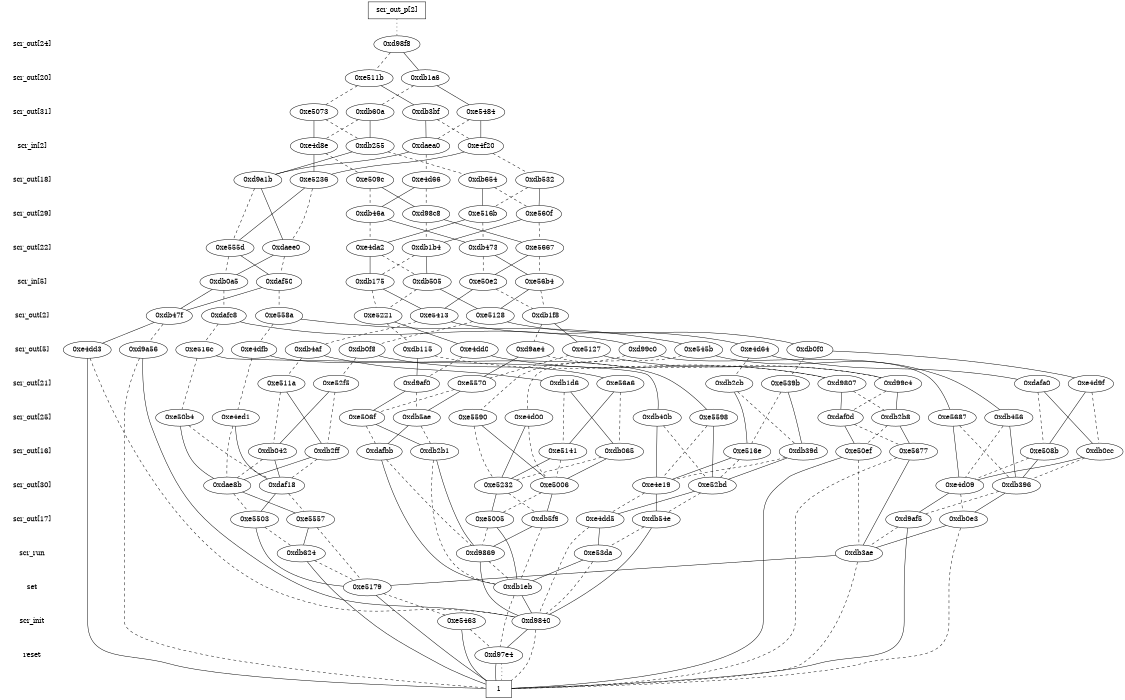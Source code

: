 digraph "DD" {
size = "7.5,10"
center = true;
edge [dir = none];
{ node [shape = plaintext];
  edge [style = invis];
  "CONST NODES" [style = invis];
" scr_out[24] " -> " scr_out[20] " -> " scr_out[31] " -> " scr_in[2] " -> " scr_out[18] " -> " scr_out[29] " -> " scr_out[22] " -> " scr_in[5] " -> " scr_out[2] " -> " scr_out[5] " -> " scr_out[21] " -> " scr_out[25] " -> " scr_out[16] " -> " scr_out[30] " -> " scr_out[17] " -> " scr_run " -> " set " -> " scr_init " -> " reset " -> "CONST NODES"; 
}
{ rank = same; node [shape = box]; edge [style = invis];
"  scr_out_p[2]  "; }
{ rank = same; " scr_out[24] ";
"0xd98f8";
}
{ rank = same; " scr_out[20] ";
"0xe511b";
"0xdb1a6";
}
{ rank = same; " scr_out[31] ";
"0xe5484";
"0xdb3bf";
"0xe5073";
"0xdb60a";
}
{ rank = same; " scr_in[2] ";
"0xe4d8e";
"0xdb255";
"0xe4f20";
"0xdaea0";
}
{ rank = same; " scr_out[18] ";
"0xdb532";
"0xe4d66";
"0xd9a1b";
"0xdb654";
"0xe5236";
"0xe509c";
}
{ rank = same; " scr_out[29] ";
"0xd98c8";
"0xdb46a";
"0xe560f";
"0xe516b";
}
{ rank = same; " scr_out[22] ";
"0xe555d";
"0xe4da2";
"0xe5667";
"0xdb1b4";
"0xdaee0";
"0xdb473";
}
{ rank = same; " scr_in[5] ";
"0xdaf50";
"0xe56b4";
"0xdb0a5";
"0xdb505";
"0xe50e2";
"0xdb175";
}
{ rank = same; " scr_out[2] ";
"0xe5413";
"0xdafc8";
"0xdb47f";
"0xe5221";
"0xe558a";
"0xdb1f8";
"0xe5128";
}
{ rank = same; " scr_out[5] ";
"0xd99c0";
"0xdb115";
"0xe4dfb";
"0xd9ae4";
"0xe4dd0";
"0xe516c";
"0xdb0f0";
"0xe5127";
"0xdb4af";
"0xd9a56";
"0xe545b";
"0xe4dd3";
"0xdb0f8";
"0xe4d64";
}
{ rank = same; " scr_out[21] ";
"0xe5570";
"0xdb1d6";
"0xd9807";
"0xd9af0";
"0xe52f5";
"0xdb2cb";
"0xdafa0";
"0xe4d9f";
"0xd99c4";
"0xe56a6";
"0xe539b";
"0xe511a";
}
{ rank = same; " scr_out[25] ";
"0xe506f";
"0xdaf0d";
"0xe5598";
"0xdb2b8";
"0xe5687";
"0xe4ed1";
"0xe4d00";
"0xdb456";
"0xdb40b";
"0xdb5ae";
"0xe5590";
"0xe50b4";
}
{ rank = same; " scr_out[16] ";
"0xe50ef";
"0xdb39d";
"0xdb2b1";
"0xe5677";
"0xdb0cc";
"0xdb042";
"0xe5141";
"0xe508b";
"0xe516e";
"0xdafbb";
"0xdb065";
"0xdb2ff";
}
{ rank = same; " scr_out[30] ";
"0xe4e19";
"0xdae8b";
"0xe52bd";
"0xe5006";
"0xdb396";
"0xdaf18";
"0xe4d09";
"0xe5232";
}
{ rank = same; " scr_out[17] ";
"0xe5503";
"0xd9af5";
"0xe4dd5";
"0xdb5f9";
"0xdb0e3";
"0xe5005";
"0xdb54e";
"0xe5557";
}
{ rank = same; " scr_run ";
"0xe53da";
"0xdb3ae";
"0xd9869";
"0xdb624";
}
{ rank = same; " set ";
"0xe5179";
"0xdb1eb";
}
{ rank = same; " scr_init ";
"0xe5463";
"0xd9840";
}
{ rank = same; " reset ";
"0xd97e4";
}
{ rank = same; "CONST NODES";
{ node [shape = box]; "0xd979d";
}
}
"  scr_out_p[2]  " -> "0xd98f8" [style = dotted];
"0xd98f8" -> "0xdb1a6";
"0xd98f8" -> "0xe511b" [style = dashed];
"0xe511b" -> "0xdb3bf";
"0xe511b" -> "0xe5073" [style = dashed];
"0xdb1a6" -> "0xe5484";
"0xdb1a6" -> "0xdb60a" [style = dashed];
"0xe5484" -> "0xe4f20";
"0xe5484" -> "0xdaea0" [style = dashed];
"0xdb3bf" -> "0xdaea0";
"0xdb3bf" -> "0xe4f20" [style = dashed];
"0xe5073" -> "0xe4d8e";
"0xe5073" -> "0xdb255" [style = dashed];
"0xdb60a" -> "0xdb255";
"0xdb60a" -> "0xe4d8e" [style = dashed];
"0xe4d8e" -> "0xe5236";
"0xe4d8e" -> "0xe509c" [style = dashed];
"0xdb255" -> "0xd9a1b";
"0xdb255" -> "0xdb654" [style = dashed];
"0xe4f20" -> "0xe5236";
"0xe4f20" -> "0xdb532" [style = dashed];
"0xdaea0" -> "0xd9a1b";
"0xdaea0" -> "0xe4d66" [style = dashed];
"0xdb532" -> "0xe560f";
"0xdb532" -> "0xe516b" [style = dashed];
"0xe4d66" -> "0xdb46a";
"0xe4d66" -> "0xd98c8" [style = dashed];
"0xd9a1b" -> "0xdaee0";
"0xd9a1b" -> "0xe555d" [style = dashed];
"0xdb654" -> "0xe516b";
"0xdb654" -> "0xe560f" [style = dashed];
"0xe5236" -> "0xe555d";
"0xe5236" -> "0xdaee0" [style = dashed];
"0xe509c" -> "0xd98c8";
"0xe509c" -> "0xdb46a" [style = dashed];
"0xd98c8" -> "0xe5667";
"0xd98c8" -> "0xdb1b4" [style = dashed];
"0xdb46a" -> "0xdb473";
"0xdb46a" -> "0xe4da2" [style = dashed];
"0xe560f" -> "0xdb1b4";
"0xe560f" -> "0xe5667" [style = dashed];
"0xe516b" -> "0xe4da2";
"0xe516b" -> "0xdb473" [style = dashed];
"0xe555d" -> "0xdaf50";
"0xe555d" -> "0xdb0a5" [style = dashed];
"0xe4da2" -> "0xdb175";
"0xe4da2" -> "0xdb505" [style = dashed];
"0xe5667" -> "0xe50e2";
"0xe5667" -> "0xe56b4" [style = dashed];
"0xdb1b4" -> "0xdb505";
"0xdb1b4" -> "0xdb175" [style = dashed];
"0xdaee0" -> "0xdb0a5";
"0xdaee0" -> "0xdaf50" [style = dashed];
"0xdb473" -> "0xe56b4";
"0xdb473" -> "0xe50e2" [style = dashed];
"0xdaf50" -> "0xdb47f";
"0xdaf50" -> "0xe558a" [style = dashed];
"0xe56b4" -> "0xe5128";
"0xe56b4" -> "0xdb1f8" [style = dashed];
"0xdb0a5" -> "0xdb47f";
"0xdb0a5" -> "0xdafc8" [style = dashed];
"0xdb505" -> "0xe5128";
"0xdb505" -> "0xe5221" [style = dashed];
"0xe50e2" -> "0xe5413";
"0xe50e2" -> "0xdb1f8" [style = dashed];
"0xdb175" -> "0xe5413";
"0xdb175" -> "0xe5221" [style = dashed];
"0xe5413" -> "0xe4d64";
"0xe5413" -> "0xdb4af" [style = dashed];
"0xdafc8" -> "0xd99c0";
"0xdafc8" -> "0xe516c" [style = dashed];
"0xdb47f" -> "0xe4dd3";
"0xdb47f" -> "0xd9a56" [style = dashed];
"0xe5221" -> "0xe4dd0";
"0xe5221" -> "0xdb115" [style = dashed];
"0xe558a" -> "0xe545b";
"0xe558a" -> "0xe4dfb" [style = dashed];
"0xdb1f8" -> "0xe5127";
"0xdb1f8" -> "0xd9ae4" [style = dashed];
"0xe5128" -> "0xdb0f0";
"0xe5128" -> "0xdb0f8" [style = dashed];
"0xd99c0" -> "0xe5687";
"0xd99c0" -> "0xe5590" [style = dashed];
"0xdb115" -> "0xd9af0";
"0xdb115" -> "0xd9807" [style = dashed];
"0xe4dfb" -> "0xe5598";
"0xe4dfb" -> "0xe4ed1" [style = dashed];
"0xd9ae4" -> "0xe5570";
"0xd9ae4" -> "0xd99c4" [style = dashed];
"0xe4dd0" -> "0xd9807";
"0xe4dd0" -> "0xd9af0" [style = dashed];
"0xe516c" -> "0xdb40b";
"0xe516c" -> "0xe50b4" [style = dashed];
"0xdb0f0" -> "0xe4d9f";
"0xdb0f0" -> "0xe539b" [style = dashed];
"0xe5127" -> "0xd99c4";
"0xe5127" -> "0xe5570" [style = dashed];
"0xdb4af" -> "0xdb1d6";
"0xdb4af" -> "0xe511a" [style = dashed];
"0xd9a56" -> "0xd9840";
"0xd9a56" -> "0xd979d" [style = dashed];
"0xe545b" -> "0xdb456";
"0xe545b" -> "0xe4d00" [style = dashed];
"0xe4dd3" -> "0xd979d";
"0xe4dd3" -> "0xd9840" [style = dashed];
"0xdb0f8" -> "0xe56a6";
"0xdb0f8" -> "0xe52f5" [style = dashed];
"0xe4d64" -> "0xdafa0";
"0xe4d64" -> "0xdb2cb" [style = dashed];
"0xe5570" -> "0xdb5ae";
"0xe5570" -> "0xe506f" [style = dashed];
"0xdb1d6" -> "0xdb065";
"0xdb1d6" -> "0xe5141" [style = dashed];
"0xd9807" -> "0xdaf0d";
"0xd9807" -> "0xdb2b8" [style = dashed];
"0xd9af0" -> "0xe506f";
"0xd9af0" -> "0xdb5ae" [style = dashed];
"0xe52f5" -> "0xdb042";
"0xe52f5" -> "0xdb2ff" [style = dashed];
"0xdb2cb" -> "0xe516e";
"0xdb2cb" -> "0xdb39d" [style = dashed];
"0xdafa0" -> "0xdb0cc";
"0xdafa0" -> "0xe508b" [style = dashed];
"0xe4d9f" -> "0xe508b";
"0xe4d9f" -> "0xdb0cc" [style = dashed];
"0xd99c4" -> "0xdb2b8";
"0xd99c4" -> "0xdaf0d" [style = dashed];
"0xe56a6" -> "0xe5141";
"0xe56a6" -> "0xdb065" [style = dashed];
"0xe539b" -> "0xdb39d";
"0xe539b" -> "0xe516e" [style = dashed];
"0xe511a" -> "0xdb2ff";
"0xe511a" -> "0xdb042" [style = dashed];
"0xe506f" -> "0xdb2b1";
"0xe506f" -> "0xdafbb" [style = dashed];
"0xdaf0d" -> "0xe50ef";
"0xdaf0d" -> "0xe5677" [style = dashed];
"0xe5598" -> "0xe52bd";
"0xe5598" -> "0xe4e19" [style = dashed];
"0xdb2b8" -> "0xe5677";
"0xdb2b8" -> "0xe50ef" [style = dashed];
"0xe5687" -> "0xe4d09";
"0xe5687" -> "0xdb396" [style = dashed];
"0xe4ed1" -> "0xdaf18";
"0xe4ed1" -> "0xdae8b" [style = dashed];
"0xe4d00" -> "0xe5232";
"0xe4d00" -> "0xe5006" [style = dashed];
"0xdb456" -> "0xdb396";
"0xdb456" -> "0xe4d09" [style = dashed];
"0xdb40b" -> "0xe4e19";
"0xdb40b" -> "0xe52bd" [style = dashed];
"0xdb5ae" -> "0xdafbb";
"0xdb5ae" -> "0xdb2b1" [style = dashed];
"0xe5590" -> "0xe5006";
"0xe5590" -> "0xe5232" [style = dashed];
"0xe50b4" -> "0xdae8b";
"0xe50b4" -> "0xdaf18" [style = dashed];
"0xe50ef" -> "0xd979d";
"0xe50ef" -> "0xdb3ae" [style = dashed];
"0xdb39d" -> "0xe52bd";
"0xdb39d" -> "0xe4e19" [style = dashed];
"0xdb2b1" -> "0xd9869";
"0xdb2b1" -> "0xdb1eb" [style = dashed];
"0xe5677" -> "0xdb3ae";
"0xe5677" -> "0xd979d" [style = dashed];
"0xdb0cc" -> "0xe4d09";
"0xdb0cc" -> "0xdb396" [style = dashed];
"0xdb042" -> "0xdaf18";
"0xdb042" -> "0xdae8b" [style = dashed];
"0xe5141" -> "0xe5232";
"0xe5141" -> "0xe5006" [style = dashed];
"0xe508b" -> "0xdb396";
"0xe508b" -> "0xe4d09" [style = dashed];
"0xe516e" -> "0xe4e19";
"0xe516e" -> "0xe52bd" [style = dashed];
"0xdafbb" -> "0xdb1eb";
"0xdafbb" -> "0xd9869" [style = dashed];
"0xdb065" -> "0xe5006";
"0xdb065" -> "0xe5232" [style = dashed];
"0xdb2ff" -> "0xdae8b";
"0xdb2ff" -> "0xdaf18" [style = dashed];
"0xe4e19" -> "0xdb54e";
"0xe4e19" -> "0xe4dd5" [style = dashed];
"0xdae8b" -> "0xe5557";
"0xdae8b" -> "0xe5503" [style = dashed];
"0xe52bd" -> "0xe4dd5";
"0xe52bd" -> "0xdb54e" [style = dashed];
"0xe5006" -> "0xdb5f9";
"0xe5006" -> "0xe5005" [style = dashed];
"0xdb396" -> "0xdb0e3";
"0xdb396" -> "0xd9af5" [style = dashed];
"0xdaf18" -> "0xe5503";
"0xdaf18" -> "0xe5557" [style = dashed];
"0xe4d09" -> "0xd9af5";
"0xe4d09" -> "0xdb0e3" [style = dashed];
"0xe5232" -> "0xe5005";
"0xe5232" -> "0xdb5f9" [style = dashed];
"0xe5503" -> "0xe5179";
"0xe5503" -> "0xdb624" [style = dashed];
"0xd9af5" -> "0xd979d";
"0xd9af5" -> "0xdb3ae" [style = dashed];
"0xe4dd5" -> "0xe53da";
"0xe4dd5" -> "0xd9840" [style = dashed];
"0xdb5f9" -> "0xd9869";
"0xdb5f9" -> "0xdb1eb" [style = dashed];
"0xdb0e3" -> "0xdb3ae";
"0xdb0e3" -> "0xd979d" [style = dashed];
"0xe5005" -> "0xdb1eb";
"0xe5005" -> "0xd9869" [style = dashed];
"0xdb54e" -> "0xd9840";
"0xdb54e" -> "0xe53da" [style = dashed];
"0xe5557" -> "0xdb624";
"0xe5557" -> "0xe5179" [style = dashed];
"0xe53da" -> "0xdb1eb";
"0xe53da" -> "0xd9840" [style = dashed];
"0xdb3ae" -> "0xe5179";
"0xdb3ae" -> "0xd979d" [style = dashed];
"0xd9869" -> "0xd9840";
"0xd9869" -> "0xdb1eb" [style = dashed];
"0xdb624" -> "0xd979d";
"0xdb624" -> "0xe5179" [style = dashed];
"0xe5179" -> "0xd979d";
"0xe5179" -> "0xe5463" [style = dashed];
"0xdb1eb" -> "0xd9840";
"0xdb1eb" -> "0xd97e4" [style = dashed];
"0xe5463" -> "0xd979d";
"0xe5463" -> "0xd97e4" [style = dashed];
"0xd9840" -> "0xd97e4";
"0xd9840" -> "0xd979d" [style = dashed];
"0xd97e4" -> "0xd979d";
"0xd97e4" -> "0xd979d" [style = dotted];
"0xd979d" [label = "1"];
}
